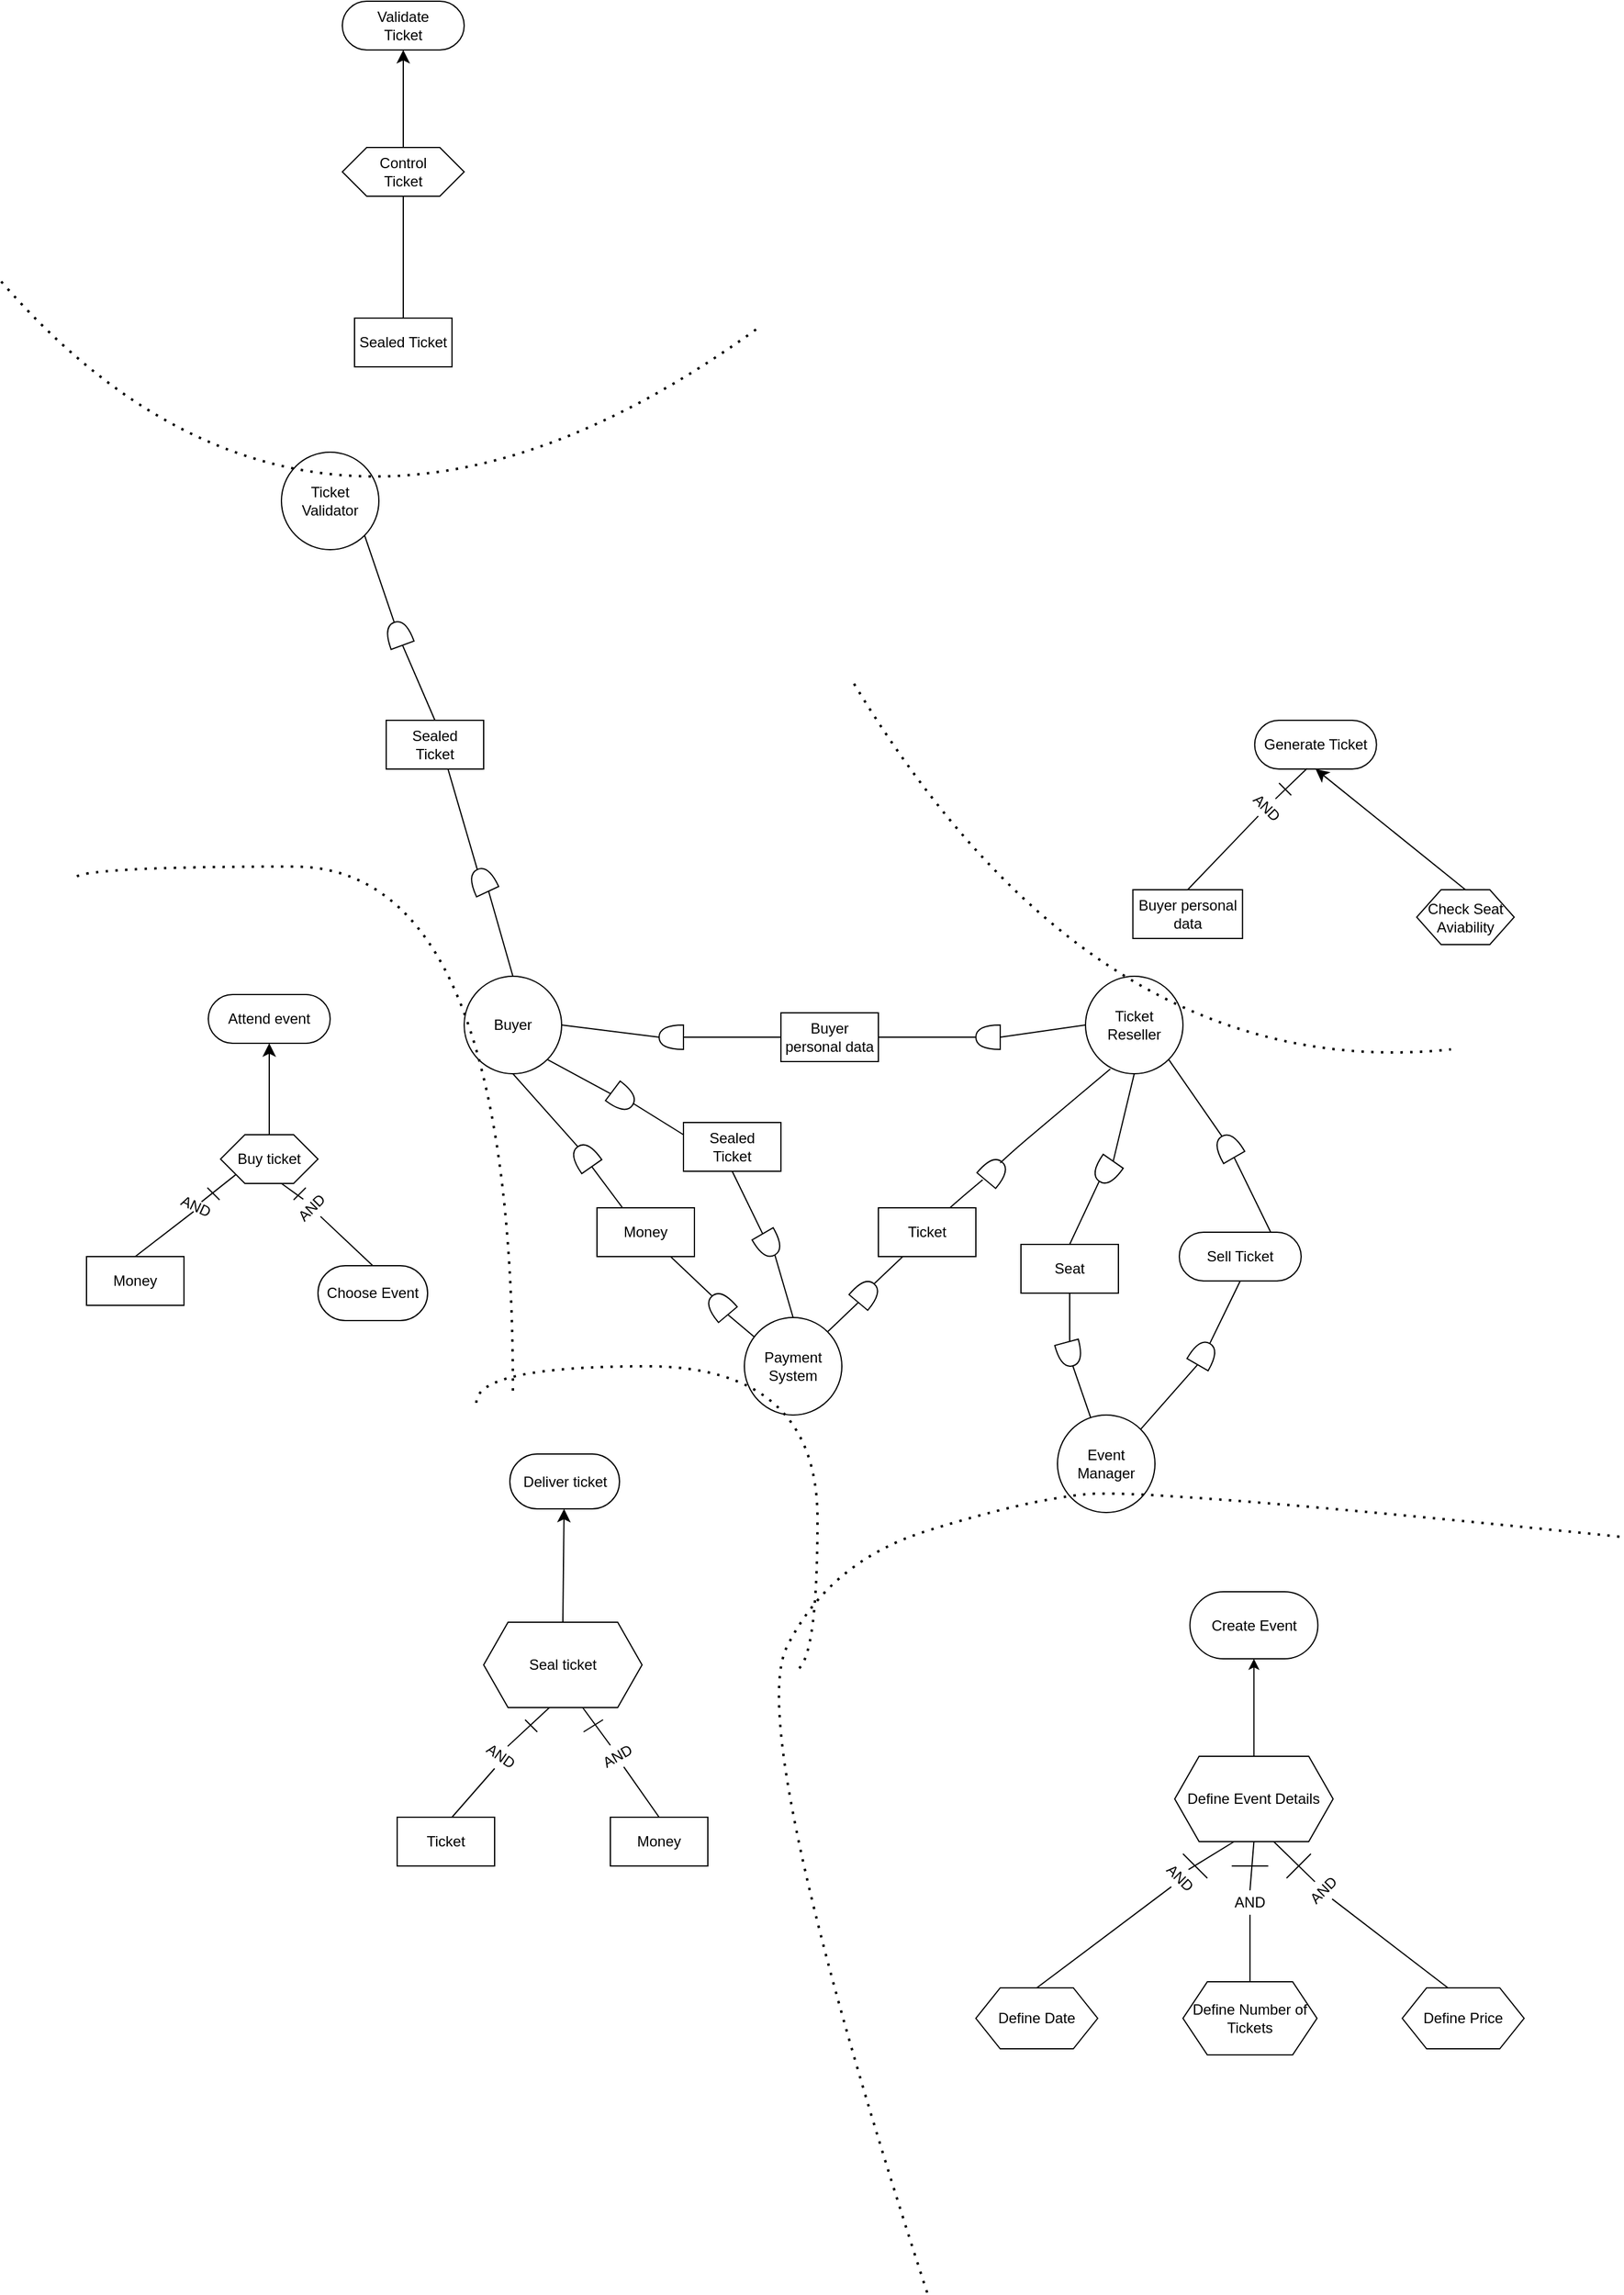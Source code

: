 <mxfile version="15.0.2" type="onedrive"><diagram id="UfplmZNuWA82le0Drqep" name="Page-1"><mxGraphModel dx="2557" dy="2081" grid="1" gridSize="10" guides="1" tooltips="0" connect="1" arrows="1" fold="1" page="1" pageScale="1" pageWidth="827" pageHeight="1169" math="0" shadow="0"><root><mxCell id="0"/><mxCell id="1" parent="0"/><mxCell id="Xo7R-cHsNthfNWcavHbP-1" value="Buyer" style="ellipse;whiteSpace=wrap;html=1;aspect=fixed;" parent="1" vertex="1"><mxGeometry x="140" y="80" width="80" height="80" as="geometry"/></mxCell><mxCell id="YaC-4g-Wo7dQEX7YHomU-3" style="rounded=0;orthogonalLoop=1;jettySize=auto;html=1;exitX=0.5;exitY=1;exitDx=0;exitDy=0;entryX=0;entryY=0.5;entryDx=0;entryDy=0;entryPerimeter=0;endArrow=none;endFill=0;" parent="1" source="ta6Gdk--_3ZyYTop5qnq-2" target="YaC-4g-Wo7dQEX7YHomU-1" edge="1"><mxGeometry relative="1" as="geometry"/></mxCell><mxCell id="YaC-4g-Wo7dQEX7YHomU-60" style="edgeStyle=none;rounded=0;orthogonalLoop=1;jettySize=auto;html=1;exitX=0;exitY=0.5;exitDx=0;exitDy=0;entryX=0;entryY=0.5;entryDx=0;entryDy=0;entryPerimeter=0;startArrow=none;startFill=0;endArrow=none;endFill=0;startSize=0;endSize=27;" parent="1" source="ta6Gdk--_3ZyYTop5qnq-2" target="YaC-4g-Wo7dQEX7YHomU-59" edge="1"><mxGeometry relative="1" as="geometry"/></mxCell><mxCell id="ta6Gdk--_3ZyYTop5qnq-2" value="Ticket Reseller" style="ellipse;whiteSpace=wrap;html=1;aspect=fixed;" parent="1" vertex="1"><mxGeometry x="650" y="80" width="80" height="80" as="geometry"/></mxCell><mxCell id="ta6Gdk--_3ZyYTop5qnq-4" value="Event Manager" style="ellipse;whiteSpace=wrap;html=1;aspect=fixed;" parent="1" vertex="1"><mxGeometry x="627" y="440" width="80" height="80" as="geometry"/></mxCell><mxCell id="YaC-4g-Wo7dQEX7YHomU-4" style="edgeStyle=none;rounded=0;orthogonalLoop=1;jettySize=auto;html=1;exitX=0.5;exitY=0;exitDx=0;exitDy=0;entryX=1;entryY=0.5;entryDx=0;entryDy=0;entryPerimeter=0;endArrow=none;endFill=0;" parent="1" source="Xo7R-cHsNthfNWcavHbP-9" target="YaC-4g-Wo7dQEX7YHomU-1" edge="1"><mxGeometry relative="1" as="geometry"/></mxCell><mxCell id="YaC-4g-Wo7dQEX7YHomU-5" style="edgeStyle=none;rounded=0;orthogonalLoop=1;jettySize=auto;html=1;exitX=0.5;exitY=1;exitDx=0;exitDy=0;endArrow=none;endFill=0;" parent="1" source="Xo7R-cHsNthfNWcavHbP-9" target="YaC-4g-Wo7dQEX7YHomU-2" edge="1"><mxGeometry relative="1" as="geometry"/></mxCell><mxCell id="Xo7R-cHsNthfNWcavHbP-9" value="Seat" style="rounded=0;whiteSpace=wrap;html=1;" parent="1" vertex="1"><mxGeometry x="597" y="300" width="80" height="40" as="geometry"/></mxCell><mxCell id="Xo7R-cHsNthfNWcavHbP-12" value="" style="shape=or;whiteSpace=wrap;html=1;rotation=-60;" parent="1" vertex="1"><mxGeometry x="737" y="380" width="20" height="20" as="geometry"/></mxCell><mxCell id="Xo7R-cHsNthfNWcavHbP-14" value="" style="shape=or;whiteSpace=wrap;html=1;rotation=-120;" parent="1" vertex="1"><mxGeometry x="757" y="210" width="20" height="20" as="geometry"/></mxCell><mxCell id="Xo7R-cHsNthfNWcavHbP-15" value="" style="endArrow=none;html=1;exitX=1;exitY=0;exitDx=0;exitDy=0;entryX=0;entryY=0.5;entryDx=0;entryDy=0;entryPerimeter=0;" parent="1" source="ta6Gdk--_3ZyYTop5qnq-4" target="Xo7R-cHsNthfNWcavHbP-12" edge="1"><mxGeometry width="50" height="50" relative="1" as="geometry"><mxPoint x="437" y="310" as="sourcePoint"/><mxPoint x="487" y="260" as="targetPoint"/></mxGeometry></mxCell><mxCell id="Xo7R-cHsNthfNWcavHbP-16" value="" style="endArrow=none;html=1;entryX=1;entryY=0.5;entryDx=0;entryDy=0;entryPerimeter=0;exitX=0.5;exitY=1;exitDx=0;exitDy=0;" parent="1" source="NR40S5Cppwsf3-HbDGJy-14" target="Xo7R-cHsNthfNWcavHbP-12" edge="1"><mxGeometry width="50" height="50" relative="1" as="geometry"><mxPoint x="777" y="340" as="sourcePoint"/><mxPoint x="487" y="260" as="targetPoint"/></mxGeometry></mxCell><mxCell id="Xo7R-cHsNthfNWcavHbP-17" value="" style="endArrow=none;html=1;exitX=0.75;exitY=0;exitDx=0;exitDy=0;entryX=0;entryY=0.5;entryDx=0;entryDy=0;entryPerimeter=0;" parent="1" source="NR40S5Cppwsf3-HbDGJy-14" target="Xo7R-cHsNthfNWcavHbP-14" edge="1"><mxGeometry width="50" height="50" relative="1" as="geometry"><mxPoint x="792" y="290" as="sourcePoint"/><mxPoint x="487" y="260" as="targetPoint"/></mxGeometry></mxCell><mxCell id="Xo7R-cHsNthfNWcavHbP-18" value="" style="endArrow=none;html=1;exitX=1;exitY=1;exitDx=0;exitDy=0;entryX=1;entryY=0.5;entryDx=0;entryDy=0;entryPerimeter=0;" parent="1" source="ta6Gdk--_3ZyYTop5qnq-2" target="Xo7R-cHsNthfNWcavHbP-14" edge="1"><mxGeometry width="50" height="50" relative="1" as="geometry"><mxPoint x="390" y="310" as="sourcePoint"/><mxPoint x="780" y="210" as="targetPoint"/></mxGeometry></mxCell><mxCell id="YaC-4g-Wo7dQEX7YHomU-1" value="" style="shape=or;whiteSpace=wrap;html=1;rotation=-55;direction=west;" parent="1" vertex="1"><mxGeometry x="657" y="230" width="20" height="20" as="geometry"/></mxCell><mxCell id="YaC-4g-Wo7dQEX7YHomU-6" style="edgeStyle=none;rounded=0;orthogonalLoop=1;jettySize=auto;html=1;exitX=1;exitY=0.5;exitDx=0;exitDy=0;exitPerimeter=0;endArrow=none;endFill=0;" parent="1" source="YaC-4g-Wo7dQEX7YHomU-2" target="ta6Gdk--_3ZyYTop5qnq-4" edge="1"><mxGeometry relative="1" as="geometry"/></mxCell><mxCell id="YaC-4g-Wo7dQEX7YHomU-2" value="" style="shape=or;whiteSpace=wrap;html=1;rotation=75;direction=east;" parent="1" vertex="1"><mxGeometry x="627" y="380" width="20" height="20" as="geometry"/></mxCell><mxCell id="YaC-4g-Wo7dQEX7YHomU-7" value="" style="endArrow=none;dashed=1;html=1;dashPattern=1 3;strokeWidth=2;curved=1;" parent="1" edge="1"><mxGeometry width="50" height="50" relative="1" as="geometry"><mxPoint x="520" y="1160" as="sourcePoint"/><mxPoint x="1090" y="540" as="targetPoint"/><Array as="points"><mxPoint x="370" y="700"/><mxPoint x="440" y="560"/><mxPoint x="600" y="510"/><mxPoint x="700" y="500"/></Array></mxGeometry></mxCell><mxCell id="ta6Gdk--_3ZyYTop5qnq-12" value="" style="endArrow=none;dashed=1;html=1;dashPattern=1 3;strokeWidth=2;edgeStyle=orthogonalEdgeStyle;curved=1;" parent="1" edge="1"><mxGeometry width="50" height="50" relative="1" as="geometry"><mxPoint x="180" y="420" as="sourcePoint"/><mxPoint x="-180" as="targetPoint"/><Array as="points"><mxPoint x="180" y="-10"/><mxPoint x="-180" y="-10"/></Array></mxGeometry></mxCell><mxCell id="Xo7R-cHsNthfNWcavHbP-20" value="" style="endArrow=none;dashed=1;html=1;dashPattern=1 3;strokeWidth=2;curved=1;" parent="1" edge="1"><mxGeometry width="50" height="50" relative="1" as="geometry"><mxPoint x="460" y="-160" as="sourcePoint"/><mxPoint x="950" y="140" as="targetPoint"/><Array as="points"><mxPoint x="660" y="170"/></Array></mxGeometry></mxCell><mxCell id="YaC-4g-Wo7dQEX7YHomU-39" style="edgeStyle=none;rounded=0;orthogonalLoop=1;jettySize=auto;html=1;exitX=0.375;exitY=1;exitDx=0;exitDy=0;entryX=0;entryY=0.5;entryDx=0;entryDy=0;startArrow=none;startFill=0;endArrow=none;endFill=0;startSize=0;endSize=27;" parent="1" source="YaC-4g-Wo7dQEX7YHomU-11" target="YaC-4g-Wo7dQEX7YHomU-36" edge="1"><mxGeometry relative="1" as="geometry"/></mxCell><mxCell id="YaC-4g-Wo7dQEX7YHomU-44" style="edgeStyle=none;rounded=0;orthogonalLoop=1;jettySize=auto;html=1;exitX=0.625;exitY=1;exitDx=0;exitDy=0;entryX=1;entryY=0.5;entryDx=0;entryDy=0;startArrow=none;startFill=0;endArrow=none;endFill=0;startSize=0;endSize=27;" parent="1" source="YaC-4g-Wo7dQEX7YHomU-11" target="YaC-4g-Wo7dQEX7YHomU-26" edge="1"><mxGeometry relative="1" as="geometry"/></mxCell><mxCell id="NR40S5Cppwsf3-HbDGJy-6" style="edgeStyle=orthogonalEdgeStyle;rounded=0;orthogonalLoop=1;jettySize=auto;html=1;exitX=0.5;exitY=0;exitDx=0;exitDy=0;entryX=0.5;entryY=1;entryDx=0;entryDy=0;" parent="1" source="YaC-4g-Wo7dQEX7YHomU-11" target="NR40S5Cppwsf3-HbDGJy-4" edge="1"><mxGeometry relative="1" as="geometry"/></mxCell><mxCell id="YaC-4g-Wo7dQEX7YHomU-11" value="Define Event Details" style="shape=hexagon;perimeter=hexagonPerimeter2;whiteSpace=wrap;html=1;fixedSize=1;" parent="1" vertex="1"><mxGeometry x="723.23" y="720" width="130" height="70" as="geometry"/></mxCell><mxCell id="YaC-4g-Wo7dQEX7YHomU-38" style="edgeStyle=none;rounded=0;orthogonalLoop=1;jettySize=auto;html=1;exitX=0.5;exitY=0;exitDx=0;exitDy=0;entryX=1;entryY=0.5;entryDx=0;entryDy=0;startArrow=none;startFill=0;endArrow=none;endFill=0;startSize=0;endSize=27;" parent="1" source="YaC-4g-Wo7dQEX7YHomU-12" target="YaC-4g-Wo7dQEX7YHomU-36" edge="1"><mxGeometry relative="1" as="geometry"/></mxCell><mxCell id="YaC-4g-Wo7dQEX7YHomU-12" value="Define Date" style="shape=hexagon;perimeter=hexagonPerimeter2;whiteSpace=wrap;html=1;fixedSize=1;" parent="1" vertex="1"><mxGeometry x="560" y="910" width="100" height="50" as="geometry"/></mxCell><mxCell id="YaC-4g-Wo7dQEX7YHomU-13" value="Define Number of Tickets" style="shape=hexagon;perimeter=hexagonPerimeter2;whiteSpace=wrap;html=1;fixedSize=1;" parent="1" vertex="1"><mxGeometry x="730" y="905" width="110" height="60" as="geometry"/></mxCell><mxCell id="YaC-4g-Wo7dQEX7YHomU-14" value="Define Price" style="shape=hexagon;perimeter=hexagonPerimeter2;whiteSpace=wrap;html=1;fixedSize=1;" parent="1" vertex="1"><mxGeometry x="910" y="910" width="100" height="50" as="geometry"/></mxCell><mxCell id="ta6Gdk--_3ZyYTop5qnq-13" value="Buy ticket" style="shape=hexagon;perimeter=hexagonPerimeter2;whiteSpace=wrap;html=1;fixedSize=1;size=20;" parent="1" vertex="1"><mxGeometry x="-60" y="210" width="80" height="40" as="geometry"/></mxCell><mxCell id="sOU6wArKF-Llgi7GQNwx-5" value="" style="endArrow=none;html=1;exitX=0.5;exitY=0;exitDx=0;exitDy=0;entryX=0.5;entryY=1;entryDx=0;entryDy=0;startArrow=none;" parent="1" source="YaC-4g-Wo7dQEX7YHomU-20" target="YaC-4g-Wo7dQEX7YHomU-11" edge="1"><mxGeometry width="50" height="50" relative="1" as="geometry"><mxPoint x="740" y="920" as="sourcePoint"/><mxPoint x="340" y="870" as="targetPoint"/></mxGeometry></mxCell><mxCell id="sOU6wArKF-Llgi7GQNwx-6" value="" style="endArrow=none;html=1;" parent="1" edge="1"><mxGeometry width="50" height="50" relative="1" as="geometry"><mxPoint x="730" y="800" as="sourcePoint"/><mxPoint x="750" y="820" as="targetPoint"/></mxGeometry></mxCell><mxCell id="YaC-4g-Wo7dQEX7YHomU-17" value="" style="endArrow=none;html=1;startSize=0;endSize=27;" parent="1" edge="1"><mxGeometry width="50" height="50" relative="1" as="geometry"><mxPoint x="770" y="810" as="sourcePoint"/><mxPoint x="800" y="810" as="targetPoint"/></mxGeometry></mxCell><mxCell id="YaC-4g-Wo7dQEX7YHomU-20" value="AND" style="text;html=1;strokeColor=none;fillColor=none;align=center;verticalAlign=middle;whiteSpace=wrap;rounded=0;" parent="1" vertex="1"><mxGeometry x="765" y="830" width="40" height="20" as="geometry"/></mxCell><mxCell id="YaC-4g-Wo7dQEX7YHomU-21" value="" style="endArrow=none;html=1;exitX=0.5;exitY=0;exitDx=0;exitDy=0;entryX=0.5;entryY=1;entryDx=0;entryDy=0;" parent="1" source="YaC-4g-Wo7dQEX7YHomU-13" target="YaC-4g-Wo7dQEX7YHomU-20" edge="1"><mxGeometry width="50" height="50" relative="1" as="geometry"><mxPoint x="780" y="910.0" as="sourcePoint"/><mxPoint x="785" y="790.0" as="targetPoint"/></mxGeometry></mxCell><mxCell id="YaC-4g-Wo7dQEX7YHomU-23" value="" style="endArrow=none;html=1;startSize=0;endSize=27;" parent="1" edge="1"><mxGeometry width="50" height="50" relative="1" as="geometry"><mxPoint x="815" y="820" as="sourcePoint"/><mxPoint x="835" y="800" as="targetPoint"/><Array as="points"><mxPoint x="825" y="810"/></Array></mxGeometry></mxCell><mxCell id="Xo7R-cHsNthfNWcavHbP-23" value="Generate Ticket" style="rounded=1;whiteSpace=wrap;html=1;glass=0;arcSize=50;" parent="1" vertex="1"><mxGeometry x="788.86" y="-130" width="100" height="40" as="geometry"/></mxCell><mxCell id="YaC-4g-Wo7dQEX7YHomU-26" value="AND" style="text;html=1;strokeColor=none;fillColor=none;align=center;verticalAlign=middle;whiteSpace=wrap;rounded=0;direction=north;rotation=315;" parent="1" vertex="1"><mxGeometry x="840.73" y="820" width="9.27" height="20" as="geometry"/></mxCell><mxCell id="YaC-4g-Wo7dQEX7YHomU-36" value="AND" style="text;html=1;strokeColor=none;fillColor=none;align=center;verticalAlign=middle;whiteSpace=wrap;rounded=0;direction=south;rotation=45;" parent="1" vertex="1"><mxGeometry x="720" y="810" width="15" height="20" as="geometry"/></mxCell><mxCell id="YaC-4g-Wo7dQEX7YHomU-41" style="edgeStyle=none;rounded=0;orthogonalLoop=1;jettySize=auto;html=1;exitX=0.5;exitY=1;exitDx=0;exitDy=0;startArrow=none;startFill=0;endArrow=none;endFill=0;startSize=0;endSize=27;" parent="1" source="YaC-4g-Wo7dQEX7YHomU-26" target="YaC-4g-Wo7dQEX7YHomU-26" edge="1"><mxGeometry relative="1" as="geometry"/></mxCell><mxCell id="YaC-4g-Wo7dQEX7YHomU-43" value="" style="endArrow=none;html=1;startSize=0;endSize=27;exitX=0.375;exitY=0;exitDx=0;exitDy=0;entryX=0;entryY=0.5;entryDx=0;entryDy=0;" parent="1" source="YaC-4g-Wo7dQEX7YHomU-14" target="YaC-4g-Wo7dQEX7YHomU-26" edge="1"><mxGeometry width="50" height="50" relative="1" as="geometry"><mxPoint x="920" y="910" as="sourcePoint"/><mxPoint x="970" y="860" as="targetPoint"/></mxGeometry></mxCell><mxCell id="YaC-4g-Wo7dQEX7YHomU-45" value="Money" style="rounded=0;whiteSpace=wrap;html=1;" parent="1" vertex="1"><mxGeometry x="-170" y="310" width="80" height="40" as="geometry"/></mxCell><mxCell id="Xo7R-cHsNthfNWcavHbP-27" value="Attend&amp;nbsp;event" style="rounded=1;whiteSpace=wrap;html=1;glass=0;arcSize=50;" parent="1" vertex="1"><mxGeometry x="-70" y="95" width="100" height="40" as="geometry"/></mxCell><mxCell id="YaC-4g-Wo7dQEX7YHomU-49" value="" style="endArrow=none;html=1;startSize=0;endSize=27;entryX=0.625;entryY=1;entryDx=0;entryDy=0;exitX=0;exitY=0.5;exitDx=0;exitDy=0;" parent="1" source="NR40S5Cppwsf3-HbDGJy-33" target="ta6Gdk--_3ZyYTop5qnq-13" edge="1"><mxGeometry width="50" height="50" relative="1" as="geometry"><mxPoint x="55" y="320.0" as="sourcePoint"/><mxPoint x="100" y="250" as="targetPoint"/></mxGeometry></mxCell><mxCell id="YaC-4g-Wo7dQEX7YHomU-67" style="edgeStyle=none;rounded=0;orthogonalLoop=1;jettySize=auto;html=1;entryX=0.5;entryY=1;entryDx=0;entryDy=0;startArrow=none;startFill=0;endArrow=classic;endFill=1;startSize=0;endSize=8;exitX=0.5;exitY=0;exitDx=0;exitDy=0;" parent="1" source="ta6Gdk--_3ZyYTop5qnq-13" target="Xo7R-cHsNthfNWcavHbP-27" edge="1"><mxGeometry relative="1" as="geometry"><mxPoint x="-20" y="208" as="sourcePoint"/></mxGeometry></mxCell><mxCell id="YaC-4g-Wo7dQEX7YHomU-63" style="edgeStyle=none;rounded=0;orthogonalLoop=1;jettySize=auto;html=1;exitX=0;exitY=0.5;exitDx=0;exitDy=0;entryX=0;entryY=0.5;entryDx=0;entryDy=0;entryPerimeter=0;startArrow=none;startFill=0;endArrow=none;endFill=0;startSize=0;endSize=27;" parent="1" source="YaC-4g-Wo7dQEX7YHomU-58" target="YaC-4g-Wo7dQEX7YHomU-62" edge="1"><mxGeometry relative="1" as="geometry"/></mxCell><mxCell id="YaC-4g-Wo7dQEX7YHomU-58" value="Buyer personal data" style="rounded=0;whiteSpace=wrap;html=1;" parent="1" vertex="1"><mxGeometry x="400" y="110" width="80" height="40" as="geometry"/></mxCell><mxCell id="YaC-4g-Wo7dQEX7YHomU-61" style="edgeStyle=none;rounded=0;orthogonalLoop=1;jettySize=auto;html=1;exitX=1;exitY=0.5;exitDx=0;exitDy=0;exitPerimeter=0;entryX=1;entryY=0.5;entryDx=0;entryDy=0;startArrow=none;startFill=0;endArrow=none;endFill=0;startSize=0;endSize=27;" parent="1" source="YaC-4g-Wo7dQEX7YHomU-59" target="YaC-4g-Wo7dQEX7YHomU-58" edge="1"><mxGeometry relative="1" as="geometry"/></mxCell><mxCell id="YaC-4g-Wo7dQEX7YHomU-59" value="" style="shape=or;whiteSpace=wrap;html=1;direction=east;rotation=180;" parent="1" vertex="1"><mxGeometry x="560" y="120" width="20" height="20" as="geometry"/></mxCell><mxCell id="YaC-4g-Wo7dQEX7YHomU-64" style="edgeStyle=none;rounded=0;orthogonalLoop=1;jettySize=auto;html=1;exitX=1;exitY=0.5;exitDx=0;exitDy=0;exitPerimeter=0;entryX=1;entryY=0.5;entryDx=0;entryDy=0;startArrow=none;startFill=0;endArrow=none;endFill=0;startSize=0;endSize=27;" parent="1" source="YaC-4g-Wo7dQEX7YHomU-62" target="Xo7R-cHsNthfNWcavHbP-1" edge="1"><mxGeometry relative="1" as="geometry"/></mxCell><mxCell id="YaC-4g-Wo7dQEX7YHomU-62" value="" style="shape=or;whiteSpace=wrap;html=1;direction=east;rotation=180;" parent="1" vertex="1"><mxGeometry x="300" y="120" width="20" height="20" as="geometry"/></mxCell><mxCell id="YaC-4g-Wo7dQEX7YHomU-69" value="" style="endArrow=classic;html=1;startSize=0;endSize=8;exitX=0.5;exitY=0;exitDx=0;exitDy=0;entryX=0.5;entryY=1;entryDx=0;entryDy=0;endFill=1;" parent="1" source="NR40S5Cppwsf3-HbDGJy-9" target="Xo7R-cHsNthfNWcavHbP-23" edge="1"><mxGeometry width="50" height="50" relative="1" as="geometry"><mxPoint x="871.86" y="-20" as="sourcePoint"/><mxPoint x="931.86" y="-110" as="targetPoint"/></mxGeometry></mxCell><mxCell id="NR40S5Cppwsf3-HbDGJy-4" value="Create Event" style="rounded=1;whiteSpace=wrap;html=1;glass=0;arcSize=50;" parent="1" vertex="1"><mxGeometry x="735.73" y="585" width="105" height="55" as="geometry"/></mxCell><mxCell id="NR40S5Cppwsf3-HbDGJy-9" value="Check Seat Aviability" style="shape=hexagon;perimeter=hexagonPerimeter2;whiteSpace=wrap;html=1;fixedSize=1;" parent="1" vertex="1"><mxGeometry x="921.86" y="9" width="80" height="45" as="geometry"/></mxCell><mxCell id="NR40S5Cppwsf3-HbDGJy-12" value="Choose Event" style="rounded=1;whiteSpace=wrap;html=1;glass=0;arcSize=50;" parent="1" vertex="1"><mxGeometry x="20" y="317.5" width="90" height="45" as="geometry"/></mxCell><mxCell id="NR40S5Cppwsf3-HbDGJy-14" value="Sell Ticket" style="rounded=1;whiteSpace=wrap;html=1;glass=0;arcSize=50;" parent="1" vertex="1"><mxGeometry x="727" y="290" width="100" height="40" as="geometry"/></mxCell><mxCell id="HzWPDjjtE-6QeFcjVHDP-7" style="edgeStyle=none;rounded=0;orthogonalLoop=1;jettySize=auto;html=1;exitX=0.5;exitY=1;exitDx=0;exitDy=0;startArrow=none;startFill=0;endArrow=none;endFill=0;startSize=0;endSize=27;" parent="1" edge="1"><mxGeometry relative="1" as="geometry"><mxPoint x="714.522" y="-104.277" as="sourcePoint"/><mxPoint x="714.522" y="-104.277" as="targetPoint"/></mxGeometry></mxCell><mxCell id="NR40S5Cppwsf3-HbDGJy-25" value="AND" style="text;html=1;strokeColor=none;fillColor=none;align=center;verticalAlign=middle;whiteSpace=wrap;rounded=0;direction=north;rotation=25;" parent="1" vertex="1"><mxGeometry x="-89.14" y="263.54" width="18.36" height="10" as="geometry"/></mxCell><mxCell id="NR40S5Cppwsf3-HbDGJy-26" style="edgeStyle=orthogonalEdgeStyle;rounded=0;orthogonalLoop=1;jettySize=auto;html=1;exitX=0.5;exitY=1;exitDx=0;exitDy=0;endArrow=none;endFill=0;" parent="1" source="YaC-4g-Wo7dQEX7YHomU-45" target="YaC-4g-Wo7dQEX7YHomU-45" edge="1"><mxGeometry relative="1" as="geometry"/></mxCell><mxCell id="NR40S5Cppwsf3-HbDGJy-29" value="" style="endArrow=none;html=1;exitX=0.5;exitY=0;exitDx=0;exitDy=0;entryX=0;entryY=0.5;entryDx=0;entryDy=0;" parent="1" source="YaC-4g-Wo7dQEX7YHomU-45" target="NR40S5Cppwsf3-HbDGJy-25" edge="1"><mxGeometry width="50" height="50" relative="1" as="geometry"><mxPoint x="-130" y="320" as="sourcePoint"/><mxPoint x="-81" y="299" as="targetPoint"/></mxGeometry></mxCell><mxCell id="NR40S5Cppwsf3-HbDGJy-33" value="AND" style="text;html=1;strokeColor=none;fillColor=none;align=center;verticalAlign=middle;whiteSpace=wrap;rounded=0;direction=south;rotation=315;" parent="1" vertex="1"><mxGeometry x="10" y="260" width="10" height="20" as="geometry"/></mxCell><mxCell id="NR40S5Cppwsf3-HbDGJy-35" value="" style="endArrow=none;html=1;entryX=1;entryY=0.5;entryDx=0;entryDy=0;exitX=0.5;exitY=0;exitDx=0;exitDy=0;" parent="1" source="NR40S5Cppwsf3-HbDGJy-12" target="NR40S5Cppwsf3-HbDGJy-33" edge="1"><mxGeometry width="50" height="50" relative="1" as="geometry"><mxPoint x="80" y="300" as="sourcePoint"/><mxPoint x="130" y="250" as="targetPoint"/></mxGeometry></mxCell><mxCell id="NR40S5Cppwsf3-HbDGJy-37" value="" style="endArrow=none;html=1;" parent="1" edge="1"><mxGeometry width="50" height="50" relative="1" as="geometry"><mxPoint x="-70.78" y="253.54" as="sourcePoint"/><mxPoint x="-60.78" y="263.54" as="targetPoint"/><Array as="points"/></mxGeometry></mxCell><mxCell id="NR40S5Cppwsf3-HbDGJy-41" value="" style="endArrow=none;html=1;entryX=0.158;entryY=0.817;entryDx=0;entryDy=0;entryPerimeter=0;" parent="1" source="NR40S5Cppwsf3-HbDGJy-25" target="ta6Gdk--_3ZyYTop5qnq-13" edge="1"><mxGeometry width="50" height="50" relative="1" as="geometry"><mxPoint x="-50" y="340" as="sourcePoint"/><mxPoint y="290" as="targetPoint"/></mxGeometry></mxCell><mxCell id="NR40S5Cppwsf3-HbDGJy-42" value="" style="endArrow=none;html=1;" parent="1" edge="1"><mxGeometry width="50" height="50" relative="1" as="geometry"><mxPoint y="263.54" as="sourcePoint"/><mxPoint x="10" y="253.54" as="targetPoint"/></mxGeometry></mxCell><mxCell id="yaClVSBj_DrMBSHif6Xd-1" value="Payment&lt;br&gt;System" style="ellipse;whiteSpace=wrap;html=1;aspect=fixed;" parent="1" vertex="1"><mxGeometry x="370" y="360" width="80" height="80" as="geometry"/></mxCell><mxCell id="ejUTwSMPvt3C1e-Pd9Kc-1" value="Ticket Validator" style="ellipse;whiteSpace=wrap;html=1;aspect=fixed;" parent="1" vertex="1"><mxGeometry x="-10" y="-350" width="80" height="80" as="geometry"/></mxCell><mxCell id="yaClVSBj_DrMBSHif6Xd-2" value="" style="endArrow=none;html=1;exitX=0.5;exitY=1;exitDx=0;exitDy=0;entryX=1;entryY=0.5;entryDx=0;entryDy=0;entryPerimeter=0;" parent="1" source="Xo7R-cHsNthfNWcavHbP-1" target="yaClVSBj_DrMBSHif6Xd-3" edge="1"><mxGeometry width="50" height="50" relative="1" as="geometry"><mxPoint x="728.284" y="158.284" as="sourcePoint"/><mxPoint x="230" y="220" as="targetPoint"/></mxGeometry></mxCell><mxCell id="yaClVSBj_DrMBSHif6Xd-3" value="" style="shape=or;whiteSpace=wrap;html=1;rotation=-125;" parent="1" vertex="1"><mxGeometry x="229" y="218" width="20" height="20" as="geometry"/></mxCell><mxCell id="yaClVSBj_DrMBSHif6Xd-4" value="" style="shape=or;whiteSpace=wrap;html=1;rotation=-130;" parent="1" vertex="1"><mxGeometry x="340" y="340" width="20" height="20" as="geometry"/></mxCell><mxCell id="yaClVSBj_DrMBSHif6Xd-5" value="" style="endArrow=none;html=1;entryX=0.105;entryY=0.201;entryDx=0;entryDy=0;entryPerimeter=0;exitX=0;exitY=0.5;exitDx=0;exitDy=0;exitPerimeter=0;" parent="1" source="yaClVSBj_DrMBSHif6Xd-4" target="yaClVSBj_DrMBSHif6Xd-1" edge="1"><mxGeometry width="50" height="50" relative="1" as="geometry"><mxPoint x="360" y="360" as="sourcePoint"/><mxPoint x="671.716" y="158.284" as="targetPoint"/></mxGeometry></mxCell><mxCell id="ejUTwSMPvt3C1e-Pd9Kc-3" value="" style="endArrow=none;html=1;exitX=0;exitY=0.5;exitDx=0;exitDy=0;exitPerimeter=0;" parent="1" source="yaClVSBj_DrMBSHif6Xd-3" edge="1"><mxGeometry width="50" height="50" relative="1" as="geometry"><mxPoint x="244.697" y="238.0" as="sourcePoint"/><mxPoint x="270" y="270" as="targetPoint"/></mxGeometry></mxCell><mxCell id="yaClVSBj_DrMBSHif6Xd-10" style="edgeStyle=none;rounded=0;orthogonalLoop=1;jettySize=auto;html=1;endArrow=none;endFill=0;exitX=1;exitY=1;exitDx=0;exitDy=0;entryX=1;entryY=0.5;entryDx=0;entryDy=0;entryPerimeter=0;" parent="1" source="ejUTwSMPvt3C1e-Pd9Kc-1" target="yaClVSBj_DrMBSHif6Xd-11" edge="1"><mxGeometry relative="1" as="geometry"><mxPoint x="110" y="-250" as="sourcePoint"/><mxPoint x="80" y="-210" as="targetPoint"/></mxGeometry></mxCell><mxCell id="ejUTwSMPvt3C1e-Pd9Kc-4" value="" style="endArrow=none;html=1;exitX=0.76;exitY=1.01;exitDx=0;exitDy=0;entryX=1;entryY=0.5;entryDx=0;entryDy=0;entryPerimeter=0;exitPerimeter=0;" parent="1" target="yaClVSBj_DrMBSHif6Xd-4" edge="1"><mxGeometry width="50" height="50" relative="1" as="geometry"><mxPoint x="309.8" y="310.4" as="sourcePoint"/><mxPoint x="380.6" y="330.12" as="targetPoint"/></mxGeometry></mxCell><mxCell id="yaClVSBj_DrMBSHif6Xd-11" value="" style="shape=or;whiteSpace=wrap;html=1;rotation=-110;" parent="1" vertex="1"><mxGeometry x="76" y="-211" width="20" height="20" as="geometry"/></mxCell><mxCell id="ejUTwSMPvt3C1e-Pd9Kc-5" value="" style="shape=or;whiteSpace=wrap;html=1;rotation=-50;" parent="1" vertex="1"><mxGeometry x="460" y="330" width="20" height="20" as="geometry"/></mxCell><mxCell id="yaClVSBj_DrMBSHif6Xd-16" style="edgeStyle=none;rounded=0;orthogonalLoop=1;jettySize=auto;html=1;endArrow=none;endFill=0;entryX=0.5;entryY=0;entryDx=0;entryDy=0;" parent="1" target="Xo7R-cHsNthfNWcavHbP-1" edge="1"><mxGeometry relative="1" as="geometry"><mxPoint x="160" y="10" as="sourcePoint"/><mxPoint x="90" y="-200" as="targetPoint"/></mxGeometry></mxCell><mxCell id="yaClVSBj_DrMBSHif6Xd-17" value="" style="shape=or;whiteSpace=wrap;html=1;rotation=-115;" parent="1" vertex="1"><mxGeometry x="145" y="-8.5" width="20" height="20" as="geometry"/></mxCell><mxCell id="yaClVSBj_DrMBSHif6Xd-18" value="" style="endArrow=none;dashed=1;html=1;dashPattern=1 3;strokeWidth=2;curved=1;" parent="1" edge="1"><mxGeometry width="50" height="50" relative="1" as="geometry"><mxPoint x="-240" y="-490" as="sourcePoint"/><mxPoint x="380" y="-451" as="targetPoint"/><Array as="points"><mxPoint x="20" y="-191"/></Array></mxGeometry></mxCell><mxCell id="ejUTwSMPvt3C1e-Pd9Kc-7" value="" style="shape=or;whiteSpace=wrap;html=1;rotation=-50;" parent="1" vertex="1"><mxGeometry x="565" y="230" width="20" height="20" as="geometry"/></mxCell><mxCell id="ejUTwSMPvt3C1e-Pd9Kc-8" value="" style="endArrow=none;html=1;entryX=0;entryY=0.5;entryDx=0;entryDy=0;entryPerimeter=0;" parent="1" edge="1"><mxGeometry width="50" height="50" relative="1" as="geometry"><mxPoint x="533" y="275" as="sourcePoint"/><mxPoint x="565.603" y="246.96" as="targetPoint"/><Array as="points"><mxPoint x="550" y="260"/></Array></mxGeometry></mxCell><mxCell id="ejUTwSMPvt3C1e-Pd9Kc-9" value="" style="endArrow=none;html=1;entryX=0.254;entryY=0.951;entryDx=0;entryDy=0;entryPerimeter=0;exitX=0.819;exitY=0.081;exitDx=0;exitDy=0;exitPerimeter=0;" parent="1" target="ta6Gdk--_3ZyYTop5qnq-2" edge="1"><mxGeometry width="50" height="50" relative="1" as="geometry"><mxPoint x="580" y="233.14" as="sourcePoint"/><mxPoint x="610.083" y="206.86" as="targetPoint"/><Array as="points"><mxPoint x="594.48" y="219.9"/></Array></mxGeometry></mxCell><mxCell id="ejUTwSMPvt3C1e-Pd9Kc-10" value="" style="endArrow=none;html=1;entryX=0;entryY=0.5;entryDx=0;entryDy=0;entryPerimeter=0;exitX=1;exitY=0;exitDx=0;exitDy=0;" parent="1" source="yaClVSBj_DrMBSHif6Xd-1" target="ejUTwSMPvt3C1e-Pd9Kc-5" edge="1"><mxGeometry width="50" height="50" relative="1" as="geometry"><mxPoint x="424.96" y="376.28" as="sourcePoint"/><mxPoint x="455.043" y="350.0" as="targetPoint"/><Array as="points"/></mxGeometry></mxCell><mxCell id="yaClVSBj_DrMBSHif6Xd-20" style="edgeStyle=none;rounded=0;orthogonalLoop=1;jettySize=auto;html=1;endArrow=none;endFill=0;entryX=1;entryY=0.5;entryDx=0;entryDy=0;entryPerimeter=0;exitX=0.633;exitY=0.994;exitDx=0;exitDy=0;exitPerimeter=0;" parent="1" source="r3dKMKoY7JEHGVcU0_jh-3" target="yaClVSBj_DrMBSHif6Xd-17" edge="1"><mxGeometry relative="1" as="geometry"><mxPoint x="126" y="-90" as="sourcePoint"/><mxPoint x="90" y="-200" as="targetPoint"/></mxGeometry></mxCell><mxCell id="yaClVSBj_DrMBSHif6Xd-21" style="edgeStyle=none;rounded=0;orthogonalLoop=1;jettySize=auto;html=1;endArrow=none;endFill=0;exitX=0;exitY=0.5;exitDx=0;exitDy=0;exitPerimeter=0;entryX=0.5;entryY=0;entryDx=0;entryDy=0;" parent="1" source="yaClVSBj_DrMBSHif6Xd-11" target="r3dKMKoY7JEHGVcU0_jh-3" edge="1"><mxGeometry relative="1" as="geometry"><mxPoint x="150" y="-50" as="sourcePoint"/><mxPoint x="116" y="-130" as="targetPoint"/></mxGeometry></mxCell><mxCell id="ejUTwSMPvt3C1e-Pd9Kc-11" value="" style="endArrow=none;html=1;exitX=1;exitY=0.5;exitDx=0;exitDy=0;exitPerimeter=0;" parent="1" source="ejUTwSMPvt3C1e-Pd9Kc-5" edge="1"><mxGeometry width="50" height="50" relative="1" as="geometry"><mxPoint x="480.004" y="333.887" as="sourcePoint"/><mxPoint x="500" y="310" as="targetPoint"/><Array as="points"/></mxGeometry></mxCell><mxCell id="yaClVSBj_DrMBSHif6Xd-22" value="Control&lt;br&gt;Ticket" style="shape=hexagon;perimeter=hexagonPerimeter2;whiteSpace=wrap;html=1;fixedSize=1;size=20;" parent="1" vertex="1"><mxGeometry x="40" y="-600" width="100" height="40" as="geometry"/></mxCell><mxCell id="ejUTwSMPvt3C1e-Pd9Kc-12" value="Money" style="rounded=0;whiteSpace=wrap;html=1;" parent="1" vertex="1"><mxGeometry x="249" y="270" width="80" height="40" as="geometry"/></mxCell><mxCell id="yaClVSBj_DrMBSHif6Xd-23" value="Validate &lt;br&gt;Ticket" style="rounded=1;whiteSpace=wrap;html=1;glass=0;arcSize=50;" parent="1" vertex="1"><mxGeometry x="40" y="-720" width="100" height="40" as="geometry"/></mxCell><mxCell id="ejUTwSMPvt3C1e-Pd9Kc-13" value="Ticket" style="rounded=0;whiteSpace=wrap;html=1;" parent="1" vertex="1"><mxGeometry x="480" y="270" width="80" height="40" as="geometry"/></mxCell><mxCell id="yaClVSBj_DrMBSHif6Xd-24" style="edgeStyle=none;rounded=0;orthogonalLoop=1;jettySize=auto;html=1;startArrow=none;startFill=0;endArrow=classic;endFill=1;startSize=0;endSize=8;entryX=0.5;entryY=1;entryDx=0;entryDy=0;exitX=0.5;exitY=0;exitDx=0;exitDy=0;" parent="1" source="yaClVSBj_DrMBSHif6Xd-22" target="yaClVSBj_DrMBSHif6Xd-23" edge="1"><mxGeometry relative="1" as="geometry"><mxPoint x="110" y="-370" as="sourcePoint"/><mxPoint x="110" y="-410" as="targetPoint"/></mxGeometry></mxCell><mxCell id="ejUTwSMPvt3C1e-Pd9Kc-14" value="Buyer personal data" style="rounded=0;whiteSpace=wrap;html=1;" parent="1" vertex="1"><mxGeometry x="688.86" y="9" width="90" height="40" as="geometry"/></mxCell><mxCell id="ejUTwSMPvt3C1e-Pd9Kc-15" value="Money" style="rounded=0;whiteSpace=wrap;html=1;" parent="1" vertex="1"><mxGeometry x="260" y="770" width="80" height="40" as="geometry"/></mxCell><mxCell id="ejUTwSMPvt3C1e-Pd9Kc-18" value="AND" style="text;html=1;strokeColor=none;fillColor=none;align=center;verticalAlign=middle;whiteSpace=wrap;rounded=0;rotation=-30;" parent="1" vertex="1"><mxGeometry x="246" y="710" width="40" height="20" as="geometry"/></mxCell><mxCell id="ejUTwSMPvt3C1e-Pd9Kc-19" value="" style="endArrow=none;html=1;" parent="1" edge="1"><mxGeometry width="50" height="50" relative="1" as="geometry"><mxPoint x="238" y="700" as="sourcePoint"/><mxPoint x="254" y="690" as="targetPoint"/></mxGeometry></mxCell><mxCell id="ejUTwSMPvt3C1e-Pd9Kc-20" value="AND" style="text;html=1;strokeColor=none;fillColor=none;align=center;verticalAlign=middle;whiteSpace=wrap;rounded=0;direction=south;rotation=45;" parent="1" vertex="1"><mxGeometry x="788.86" y="-68.5" width="20" height="20" as="geometry"/></mxCell><mxCell id="ejUTwSMPvt3C1e-Pd9Kc-21" style="edgeStyle=none;rounded=0;orthogonalLoop=1;jettySize=auto;html=1;exitX=0;exitY=0.5;exitDx=0;exitDy=0;entryX=0;entryY=0.75;entryDx=0;entryDy=0;startArrow=none;startFill=0;endArrow=none;endFill=0;startSize=0;endSize=27;" parent="1" source="ejUTwSMPvt3C1e-Pd9Kc-20" edge="1"><mxGeometry relative="1" as="geometry"><mxPoint x="791.95" y="-88.5" as="sourcePoint"/><mxPoint x="831.86" y="-90.5" as="targetPoint"/></mxGeometry></mxCell><mxCell id="ejUTwSMPvt3C1e-Pd9Kc-22" value="" style="endArrow=none;html=1;startSize=0;endSize=27;exitX=0.5;exitY=0;exitDx=0;exitDy=0;entryX=1;entryY=0.5;entryDx=0;entryDy=0;rounded=0;" parent="1" source="ejUTwSMPvt3C1e-Pd9Kc-14" target="ejUTwSMPvt3C1e-Pd9Kc-20" edge="1"><mxGeometry width="50" height="50" relative="1" as="geometry"><mxPoint x="823.86" y="1.93" as="sourcePoint"/><mxPoint x="775.416" y="-48.499" as="targetPoint"/></mxGeometry></mxCell><mxCell id="ejUTwSMPvt3C1e-Pd9Kc-23" value="" style="endArrow=none;html=1;startSize=0;endSize=27;rounded=0;" parent="1" edge="1"><mxGeometry width="50" height="50" relative="1" as="geometry"><mxPoint x="818.86" y="-68.5" as="sourcePoint"/><mxPoint x="808.86" y="-78.5" as="targetPoint"/><Array as="points"><mxPoint x="818.38" y="-68.5"/></Array></mxGeometry></mxCell><mxCell id="ejUTwSMPvt3C1e-Pd9Kc-26" value="Ticket" style="rounded=0;whiteSpace=wrap;html=1;" parent="1" vertex="1"><mxGeometry x="85" y="770" width="80" height="40" as="geometry"/></mxCell><mxCell id="ejUTwSMPvt3C1e-Pd9Kc-32" value="AND" style="text;html=1;strokeColor=none;fillColor=none;align=center;verticalAlign=middle;whiteSpace=wrap;rounded=0;rotation=35;" parent="1" vertex="1"><mxGeometry x="150" y="710" width="40" height="20" as="geometry"/></mxCell><mxCell id="ejUTwSMPvt3C1e-Pd9Kc-33" value="" style="endArrow=none;html=1;" parent="1" edge="1"><mxGeometry width="50" height="50" relative="1" as="geometry"><mxPoint x="190" y="690" as="sourcePoint"/><mxPoint x="200" y="700" as="targetPoint"/></mxGeometry></mxCell><mxCell id="ejUTwSMPvt3C1e-Pd9Kc-34" value="Seal ticket" style="shape=hexagon;perimeter=hexagonPerimeter2;whiteSpace=wrap;html=1;fixedSize=1;" parent="1" vertex="1"><mxGeometry x="156" y="610" width="130" height="70" as="geometry"/></mxCell><mxCell id="ejUTwSMPvt3C1e-Pd9Kc-35" value="" style="endArrow=none;html=1;" parent="1" edge="1"><mxGeometry width="50" height="50" relative="1" as="geometry"><mxPoint x="130" y="770" as="sourcePoint"/><mxPoint x="165" y="730" as="targetPoint"/></mxGeometry></mxCell><mxCell id="ejUTwSMPvt3C1e-Pd9Kc-36" value="" style="endArrow=none;html=1;exitX=0.5;exitY=0;exitDx=0;exitDy=0;" parent="1" source="ejUTwSMPvt3C1e-Pd9Kc-32" edge="1"><mxGeometry width="50" height="50" relative="1" as="geometry"><mxPoint x="230" y="670" as="sourcePoint"/><mxPoint x="210" y="680" as="targetPoint"/></mxGeometry></mxCell><mxCell id="ejUTwSMPvt3C1e-Pd9Kc-37" value="" style="endArrow=none;html=1;entryX=0.5;entryY=0;entryDx=0;entryDy=0;exitX=0.5;exitY=1;exitDx=0;exitDy=0;" parent="1" source="ejUTwSMPvt3C1e-Pd9Kc-18" target="ejUTwSMPvt3C1e-Pd9Kc-15" edge="1"><mxGeometry width="50" height="50" relative="1" as="geometry"><mxPoint x="230" y="670" as="sourcePoint"/><mxPoint x="280" y="620" as="targetPoint"/></mxGeometry></mxCell><mxCell id="ejUTwSMPvt3C1e-Pd9Kc-38" value="" style="endArrow=none;html=1;exitX=0.625;exitY=1;exitDx=0;exitDy=0;" parent="1" source="ejUTwSMPvt3C1e-Pd9Kc-34" edge="1"><mxGeometry width="50" height="50" relative="1" as="geometry"><mxPoint x="251" y="683" as="sourcePoint"/><mxPoint x="260" y="711" as="targetPoint"/></mxGeometry></mxCell><mxCell id="ejUTwSMPvt3C1e-Pd9Kc-39" value="Deliver ticket" style="rounded=1;whiteSpace=wrap;html=1;glass=0;arcSize=50;" parent="1" vertex="1"><mxGeometry x="177.5" y="472" width="90" height="45" as="geometry"/></mxCell><mxCell id="ejUTwSMPvt3C1e-Pd9Kc-40" style="edgeStyle=none;rounded=0;orthogonalLoop=1;jettySize=auto;html=1;entryX=0.5;entryY=1;entryDx=0;entryDy=0;startArrow=none;startFill=0;endArrow=classic;endFill=1;startSize=0;endSize=8;exitX=0.5;exitY=0;exitDx=0;exitDy=0;" parent="1" source="ejUTwSMPvt3C1e-Pd9Kc-34" edge="1"><mxGeometry relative="1" as="geometry"><mxPoint x="222" y="592" as="sourcePoint"/><mxPoint x="222" y="517" as="targetPoint"/></mxGeometry></mxCell><mxCell id="ejUTwSMPvt3C1e-Pd9Kc-41" value="" style="endArrow=none;dashed=1;html=1;dashPattern=1 3;strokeWidth=2;edgeStyle=orthogonalEdgeStyle;curved=1;" parent="1" edge="1"><mxGeometry width="50" height="50" relative="1" as="geometry"><mxPoint x="150" y="430" as="sourcePoint"/><mxPoint x="410" y="650" as="targetPoint"/><Array as="points"><mxPoint x="150" y="400"/><mxPoint x="430" y="400"/><mxPoint x="430" y="650"/></Array></mxGeometry></mxCell><mxCell id="r3dKMKoY7JEHGVcU0_jh-1" value="Sealed Ticket" style="rounded=0;whiteSpace=wrap;html=1;" parent="1" vertex="1"><mxGeometry x="50" y="-460" width="80" height="40" as="geometry"/></mxCell><mxCell id="r3dKMKoY7JEHGVcU0_jh-2" style="edgeStyle=none;rounded=0;orthogonalLoop=1;jettySize=auto;html=1;startArrow=none;startFill=0;endArrow=none;endFill=0;startSize=0;endSize=27;entryX=0.5;entryY=1;entryDx=0;entryDy=0;exitX=0.5;exitY=0;exitDx=0;exitDy=0;" parent="1" source="r3dKMKoY7JEHGVcU0_jh-1" target="yaClVSBj_DrMBSHif6Xd-22" edge="1"><mxGeometry relative="1" as="geometry"><mxPoint x="290" y="-200" as="sourcePoint"/><mxPoint x="250" y="-310" as="targetPoint"/></mxGeometry></mxCell><mxCell id="r3dKMKoY7JEHGVcU0_jh-3" value="Sealed&lt;br&gt;Ticket" style="rounded=0;whiteSpace=wrap;html=1;" parent="1" vertex="1"><mxGeometry x="76" y="-130" width="80" height="40" as="geometry"/></mxCell><mxCell id="kECFRanBeoWRPTCiA6Je-1" value="Sealed&lt;br&gt;Ticket" style="rounded=0;whiteSpace=wrap;html=1;" vertex="1" parent="1"><mxGeometry x="320" y="200" width="80" height="40" as="geometry"/></mxCell><mxCell id="kECFRanBeoWRPTCiA6Je-2" value="" style="endArrow=none;html=1;exitX=1;exitY=1;exitDx=0;exitDy=0;entryX=1;entryY=0.5;entryDx=0;entryDy=0;entryPerimeter=0;" edge="1" parent="1" source="Xo7R-cHsNthfNWcavHbP-1" target="kECFRanBeoWRPTCiA6Je-4"><mxGeometry width="50" height="50" relative="1" as="geometry"><mxPoint x="190" y="170" as="sourcePoint"/><mxPoint x="250" y="170" as="targetPoint"/></mxGeometry></mxCell><mxCell id="kECFRanBeoWRPTCiA6Je-3" value="" style="endArrow=none;html=1;entryX=0;entryY=0.25;entryDx=0;entryDy=0;exitX=0;exitY=0.5;exitDx=0;exitDy=0;exitPerimeter=0;" edge="1" parent="1" source="kECFRanBeoWRPTCiA6Je-4" target="kECFRanBeoWRPTCiA6Je-1"><mxGeometry width="50" height="50" relative="1" as="geometry"><mxPoint x="290" y="210" as="sourcePoint"/><mxPoint x="280" y="280" as="targetPoint"/></mxGeometry></mxCell><mxCell id="kECFRanBeoWRPTCiA6Je-4" value="" style="shape=or;whiteSpace=wrap;html=1;rotation=37;" vertex="1" parent="1"><mxGeometry x="260" y="170" width="20" height="20" as="geometry"/></mxCell><mxCell id="kECFRanBeoWRPTCiA6Je-5" value="" style="endArrow=none;html=1;exitX=0.5;exitY=1;exitDx=0;exitDy=0;entryX=0;entryY=0.5;entryDx=0;entryDy=0;entryPerimeter=0;" edge="1" parent="1" source="kECFRanBeoWRPTCiA6Je-1" target="kECFRanBeoWRPTCiA6Je-6"><mxGeometry width="50" height="50" relative="1" as="geometry"><mxPoint x="319.8" y="320.4" as="sourcePoint"/><mxPoint x="390" y="290" as="targetPoint"/></mxGeometry></mxCell><mxCell id="kECFRanBeoWRPTCiA6Je-6" value="" style="shape=or;whiteSpace=wrap;html=1;rotation=60;" vertex="1" parent="1"><mxGeometry x="380" y="290" width="20" height="20" as="geometry"/></mxCell><mxCell id="kECFRanBeoWRPTCiA6Je-7" value="" style="endArrow=none;html=1;exitX=1;exitY=0.5;exitDx=0;exitDy=0;entryX=0.5;entryY=0;entryDx=0;entryDy=0;exitPerimeter=0;" edge="1" parent="1" source="kECFRanBeoWRPTCiA6Je-6" target="yaClVSBj_DrMBSHif6Xd-1"><mxGeometry width="50" height="50" relative="1" as="geometry"><mxPoint x="218.284" y="158.284" as="sourcePoint"/><mxPoint x="271.808" y="184.264" as="targetPoint"/></mxGeometry></mxCell></root></mxGraphModel></diagram></mxfile>